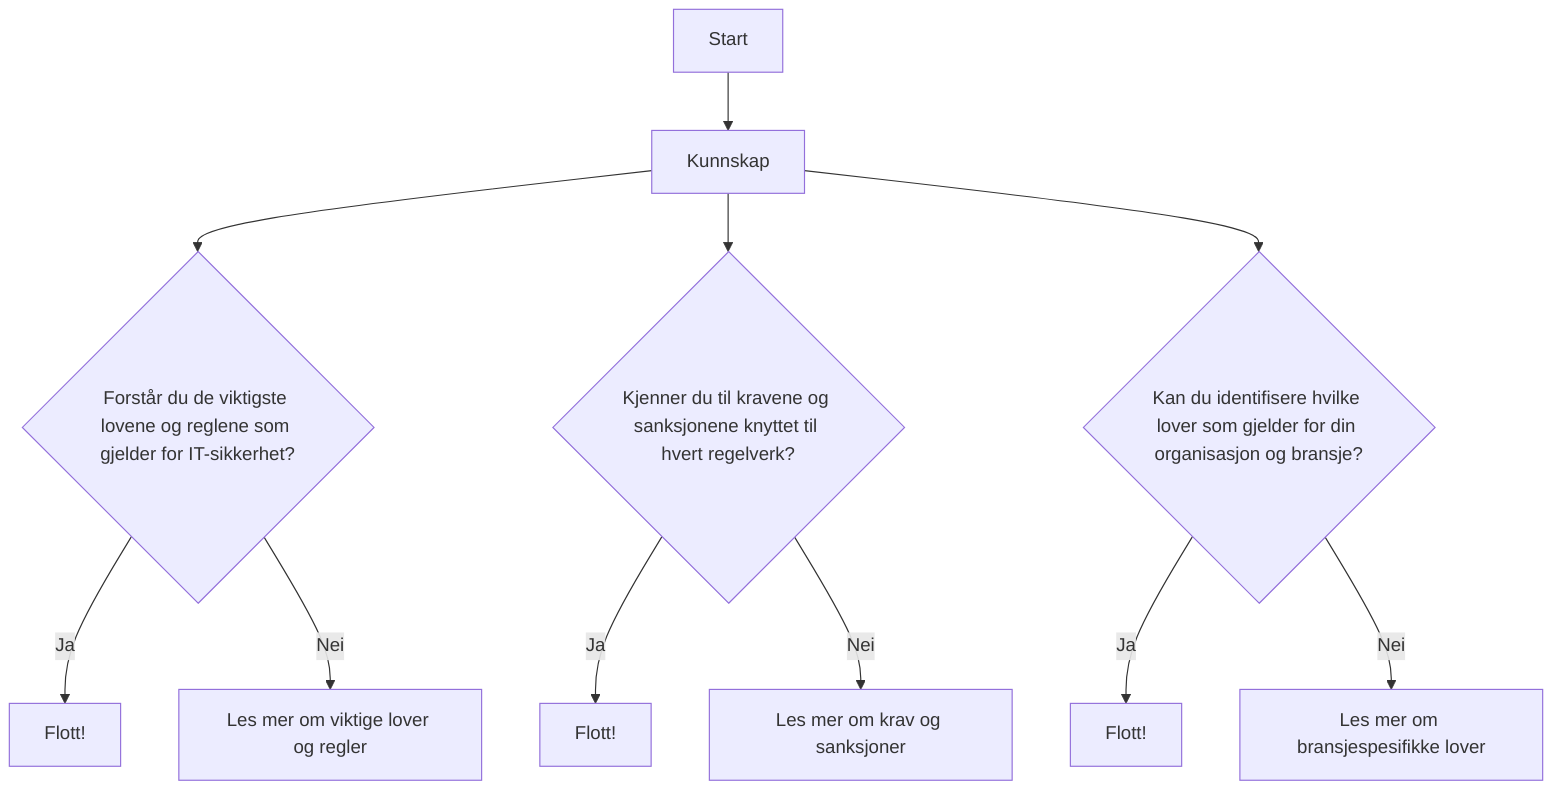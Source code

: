 flowchart TD
    Start --> A[Kunnskap]
    
    A --> B{Forstår du de viktigste lovene og reglene som gjelder for IT-sikkerhet?}
    B -->|Ja| B1[Flott!]
    B -->|Nei| B2[Les mer om viktige lover og regler]
    
    A --> C{Kjenner du til kravene og sanksjonene knyttet til hvert regelverk?}
    C -->|Ja| C1[Flott!]
    C -->|Nei| C2[Les mer om krav og sanksjoner]
    
    A --> D{Kan du identifisere hvilke lover som gjelder for din organisasjon og bransje?}
    D -->|Ja| D1[Flott!]
    D -->|Nei| D2[Les mer om bransjespesifikke lover]